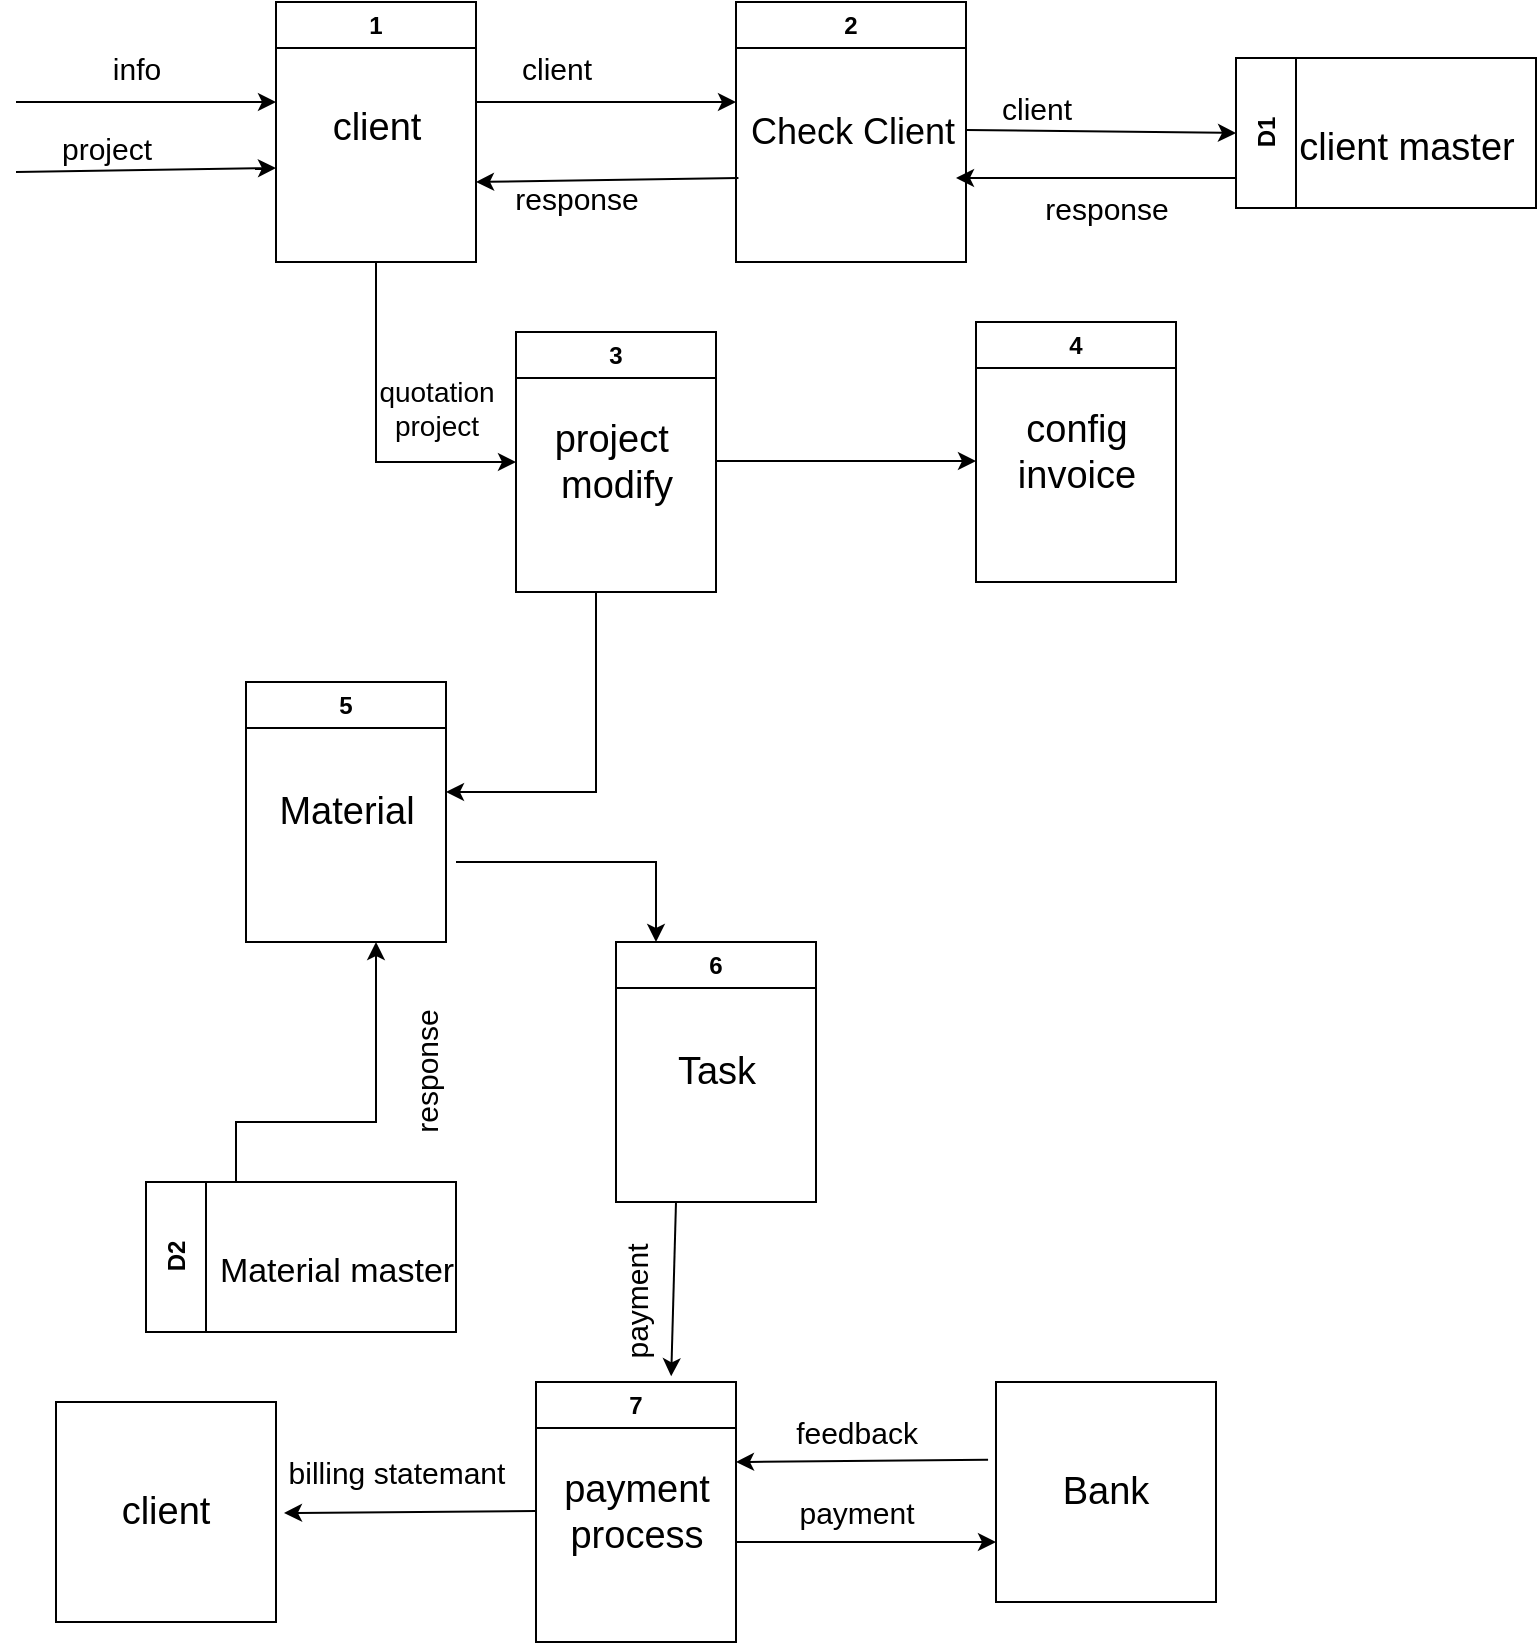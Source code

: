<mxfile version="24.1.0" type="github">
  <diagram name="Page-1" id="6133507b-19e7-1e82-6fc7-422aa6c4b21f">
    <mxGraphModel dx="2150" dy="522" grid="1" gridSize="10" guides="1" tooltips="1" connect="1" arrows="1" fold="1" page="1" pageScale="1" pageWidth="1100" pageHeight="850" background="none" math="0" shadow="0">
      <root>
        <mxCell id="0" />
        <mxCell id="1" parent="0" />
        <mxCell id="ybVXc9mHgJ1Ix1fh8yHk-1" value="1" style="swimlane;whiteSpace=wrap;html=1;" vertex="1" parent="1">
          <mxGeometry x="-930" y="130" width="100" height="130" as="geometry" />
        </mxCell>
        <mxCell id="ybVXc9mHgJ1Ix1fh8yHk-2" value="&lt;font style=&quot;font-size: 19px;&quot;&gt;client&lt;/font&gt;" style="text;html=1;align=center;verticalAlign=middle;resizable=0;points=[];autosize=1;strokeColor=none;fillColor=none;" vertex="1" parent="1">
          <mxGeometry x="-915" y="173" width="70" height="40" as="geometry" />
        </mxCell>
        <mxCell id="ybVXc9mHgJ1Ix1fh8yHk-3" value="" style="endArrow=classic;html=1;rounded=0;" edge="1" parent="1">
          <mxGeometry width="50" height="50" relative="1" as="geometry">
            <mxPoint x="-1060" y="180" as="sourcePoint" />
            <mxPoint x="-930" y="180" as="targetPoint" />
          </mxGeometry>
        </mxCell>
        <mxCell id="ybVXc9mHgJ1Ix1fh8yHk-4" value="" style="endArrow=classic;html=1;rounded=0;entryX=0;entryY=0.25;entryDx=0;entryDy=0;" edge="1" parent="1">
          <mxGeometry width="50" height="50" relative="1" as="geometry">
            <mxPoint x="-1060" y="215" as="sourcePoint" />
            <mxPoint x="-930" y="213" as="targetPoint" />
          </mxGeometry>
        </mxCell>
        <mxCell id="ybVXc9mHgJ1Ix1fh8yHk-9" value="" style="endArrow=classic;html=1;rounded=0;" edge="1" parent="1">
          <mxGeometry width="50" height="50" relative="1" as="geometry">
            <mxPoint x="-830" y="180" as="sourcePoint" />
            <mxPoint x="-700" y="180" as="targetPoint" />
          </mxGeometry>
        </mxCell>
        <mxCell id="ybVXc9mHgJ1Ix1fh8yHk-10" value="" style="endArrow=classic;html=1;rounded=0;exitX=0.067;exitY=1.075;exitDx=0;exitDy=0;exitPerimeter=0;" edge="1" parent="1" source="ybVXc9mHgJ1Ix1fh8yHk-8">
          <mxGeometry width="50" height="50" relative="1" as="geometry">
            <mxPoint x="-830" y="215" as="sourcePoint" />
            <mxPoint x="-830" y="220" as="targetPoint" />
          </mxGeometry>
        </mxCell>
        <mxCell id="ybVXc9mHgJ1Ix1fh8yHk-11" value="2" style="swimlane;whiteSpace=wrap;html=1;" vertex="1" parent="1">
          <mxGeometry x="-700" y="130" width="115" height="130" as="geometry" />
        </mxCell>
        <mxCell id="ybVXc9mHgJ1Ix1fh8yHk-8" value="&lt;font style=&quot;font-size: 18px;&quot;&gt;Check Client&lt;/font&gt;" style="text;html=1;align=center;verticalAlign=middle;resizable=0;points=[];autosize=1;strokeColor=none;fillColor=none;" vertex="1" parent="ybVXc9mHgJ1Ix1fh8yHk-11">
          <mxGeometry x="-7.5" y="45" width="130" height="40" as="geometry" />
        </mxCell>
        <mxCell id="ybVXc9mHgJ1Ix1fh8yHk-13" value="" style="endArrow=classic;html=1;rounded=0;entryX=0;entryY=0.5;entryDx=0;entryDy=0;" edge="1" parent="1" target="ybVXc9mHgJ1Ix1fh8yHk-19">
          <mxGeometry width="50" height="50" relative="1" as="geometry">
            <mxPoint x="-585" y="194" as="sourcePoint" />
            <mxPoint x="-455" y="192" as="targetPoint" />
          </mxGeometry>
        </mxCell>
        <mxCell id="ybVXc9mHgJ1Ix1fh8yHk-19" value="D1" style="swimlane;horizontal=0;whiteSpace=wrap;html=1;startSize=30;" vertex="1" parent="1">
          <mxGeometry x="-450" y="158" width="150" height="75" as="geometry" />
        </mxCell>
        <mxCell id="ybVXc9mHgJ1Ix1fh8yHk-20" value="&lt;font style=&quot;font-size: 19px;&quot;&gt;client master&lt;/font&gt;" style="text;html=1;align=center;verticalAlign=middle;resizable=0;points=[];autosize=1;strokeColor=none;fillColor=none;" vertex="1" parent="ybVXc9mHgJ1Ix1fh8yHk-19">
          <mxGeometry x="20" y="25" width="130" height="40" as="geometry" />
        </mxCell>
        <mxCell id="ybVXc9mHgJ1Ix1fh8yHk-21" value="&lt;font style=&quot;font-size: 15px;&quot;&gt;info&lt;/font&gt;" style="text;html=1;align=center;verticalAlign=middle;resizable=0;points=[];autosize=1;strokeColor=none;fillColor=none;" vertex="1" parent="1">
          <mxGeometry x="-1025" y="148" width="50" height="30" as="geometry" />
        </mxCell>
        <mxCell id="ybVXc9mHgJ1Ix1fh8yHk-22" value="&lt;font style=&quot;font-size: 15px;&quot;&gt;project&lt;/font&gt;" style="text;html=1;align=center;verticalAlign=middle;resizable=0;points=[];autosize=1;strokeColor=none;fillColor=none;" vertex="1" parent="1">
          <mxGeometry x="-1050" y="188" width="70" height="30" as="geometry" />
        </mxCell>
        <mxCell id="ybVXc9mHgJ1Ix1fh8yHk-23" value="&lt;font style=&quot;font-size: 15px;&quot;&gt;client&lt;/font&gt;" style="text;html=1;align=center;verticalAlign=middle;resizable=0;points=[];autosize=1;strokeColor=none;fillColor=none;" vertex="1" parent="1">
          <mxGeometry x="-820" y="148" width="60" height="30" as="geometry" />
        </mxCell>
        <mxCell id="ybVXc9mHgJ1Ix1fh8yHk-24" value="&lt;font style=&quot;font-size: 15px;&quot;&gt;response&lt;/font&gt;" style="text;html=1;align=center;verticalAlign=middle;resizable=0;points=[];autosize=1;strokeColor=none;fillColor=none;" vertex="1" parent="1">
          <mxGeometry x="-825" y="213" width="90" height="30" as="geometry" />
        </mxCell>
        <mxCell id="ybVXc9mHgJ1Ix1fh8yHk-25" value="&lt;font style=&quot;font-size: 15px;&quot;&gt;response&lt;/font&gt;" style="text;html=1;align=center;verticalAlign=middle;resizable=0;points=[];autosize=1;strokeColor=none;fillColor=none;" vertex="1" parent="1">
          <mxGeometry x="-560" y="218" width="90" height="30" as="geometry" />
        </mxCell>
        <mxCell id="ybVXc9mHgJ1Ix1fh8yHk-26" value="" style="endArrow=classic;html=1;rounded=0;exitX=0.067;exitY=1.075;exitDx=0;exitDy=0;exitPerimeter=0;" edge="1" parent="1">
          <mxGeometry width="50" height="50" relative="1" as="geometry">
            <mxPoint x="-450" y="218" as="sourcePoint" />
            <mxPoint x="-590" y="218" as="targetPoint" />
          </mxGeometry>
        </mxCell>
        <mxCell id="ybVXc9mHgJ1Ix1fh8yHk-27" value="&lt;font style=&quot;font-size: 15px;&quot;&gt;client&lt;/font&gt;" style="text;html=1;align=center;verticalAlign=middle;resizable=0;points=[];autosize=1;strokeColor=none;fillColor=none;" vertex="1" parent="1">
          <mxGeometry x="-580" y="168" width="60" height="30" as="geometry" />
        </mxCell>
        <mxCell id="ybVXc9mHgJ1Ix1fh8yHk-28" value="" style="endArrow=classic;html=1;rounded=0;exitX=0.5;exitY=1;exitDx=0;exitDy=0;" edge="1" parent="1" source="ybVXc9mHgJ1Ix1fh8yHk-1">
          <mxGeometry width="50" height="50" relative="1" as="geometry">
            <mxPoint x="-860" y="350" as="sourcePoint" />
            <mxPoint x="-810" y="360" as="targetPoint" />
            <Array as="points">
              <mxPoint x="-880" y="360" />
            </Array>
          </mxGeometry>
        </mxCell>
        <mxCell id="ybVXc9mHgJ1Ix1fh8yHk-29" value="3" style="swimlane;whiteSpace=wrap;html=1;" vertex="1" parent="1">
          <mxGeometry x="-810" y="295" width="100" height="130" as="geometry" />
        </mxCell>
        <mxCell id="ybVXc9mHgJ1Ix1fh8yHk-30" value="&lt;font style=&quot;font-size: 19px;&quot;&gt;project&amp;nbsp;&lt;/font&gt;&lt;div&gt;&lt;font style=&quot;font-size: 19px;&quot;&gt;modi&lt;/font&gt;&lt;span style=&quot;background-color: initial; font-size: 19px;&quot;&gt;fy&lt;/span&gt;&lt;/div&gt;" style="text;html=1;align=center;verticalAlign=middle;resizable=0;points=[];autosize=1;strokeColor=none;fillColor=none;" vertex="1" parent="ybVXc9mHgJ1Ix1fh8yHk-29">
          <mxGeometry x="5" y="35" width="90" height="60" as="geometry" />
        </mxCell>
        <mxCell id="ybVXc9mHgJ1Ix1fh8yHk-31" value="&lt;font style=&quot;font-size: 14px;&quot;&gt;quotation&lt;/font&gt;&lt;div style=&quot;font-size: 14px;&quot;&gt;&lt;font style=&quot;font-size: 14px;&quot;&gt;project&lt;/font&gt;&lt;/div&gt;" style="text;html=1;align=center;verticalAlign=middle;resizable=0;points=[];autosize=1;strokeColor=none;fillColor=none;" vertex="1" parent="1">
          <mxGeometry x="-890" y="308" width="80" height="50" as="geometry" />
        </mxCell>
        <mxCell id="ybVXc9mHgJ1Ix1fh8yHk-32" value="" style="endArrow=classic;html=1;rounded=0;" edge="1" parent="1">
          <mxGeometry width="50" height="50" relative="1" as="geometry">
            <mxPoint x="-710" y="359.5" as="sourcePoint" />
            <mxPoint x="-580" y="359.5" as="targetPoint" />
          </mxGeometry>
        </mxCell>
        <mxCell id="ybVXc9mHgJ1Ix1fh8yHk-34" value="4" style="swimlane;whiteSpace=wrap;html=1;" vertex="1" parent="1">
          <mxGeometry x="-580" y="290" width="100" height="130" as="geometry" />
        </mxCell>
        <mxCell id="ybVXc9mHgJ1Ix1fh8yHk-35" value="&lt;div&gt;&lt;font style=&quot;font-size: 19px;&quot;&gt;config&lt;/font&gt;&lt;/div&gt;&lt;div&gt;&lt;span style=&quot;font-size: 19px;&quot;&gt;invoice&lt;/span&gt;&lt;/div&gt;" style="text;html=1;align=center;verticalAlign=middle;resizable=0;points=[];autosize=1;strokeColor=none;fillColor=none;" vertex="1" parent="ybVXc9mHgJ1Ix1fh8yHk-34">
          <mxGeometry x="10" y="35" width="80" height="60" as="geometry" />
        </mxCell>
        <mxCell id="ybVXc9mHgJ1Ix1fh8yHk-36" value="" style="endArrow=classic;html=1;rounded=0;exitX=0.5;exitY=1;exitDx=0;exitDy=0;" edge="1" parent="1">
          <mxGeometry width="50" height="50" relative="1" as="geometry">
            <mxPoint x="-770" y="425" as="sourcePoint" />
            <mxPoint x="-845" y="525" as="targetPoint" />
            <Array as="points">
              <mxPoint x="-770" y="525" />
            </Array>
          </mxGeometry>
        </mxCell>
        <mxCell id="ybVXc9mHgJ1Ix1fh8yHk-37" value="5" style="swimlane;whiteSpace=wrap;html=1;" vertex="1" parent="1">
          <mxGeometry x="-945" y="470" width="100" height="130" as="geometry" />
        </mxCell>
        <mxCell id="ybVXc9mHgJ1Ix1fh8yHk-38" value="&lt;div&gt;&lt;span style=&quot;font-size: 19px;&quot;&gt;Material&lt;/span&gt;&lt;/div&gt;" style="text;html=1;align=center;verticalAlign=middle;resizable=0;points=[];autosize=1;strokeColor=none;fillColor=none;" vertex="1" parent="ybVXc9mHgJ1Ix1fh8yHk-37">
          <mxGeometry x="5" y="45" width="90" height="40" as="geometry" />
        </mxCell>
        <mxCell id="ybVXc9mHgJ1Ix1fh8yHk-39" value="" style="endArrow=classic;html=1;rounded=0;" edge="1" parent="1">
          <mxGeometry width="50" height="50" relative="1" as="geometry">
            <mxPoint x="-840" y="560" as="sourcePoint" />
            <mxPoint x="-740" y="600" as="targetPoint" />
            <Array as="points">
              <mxPoint x="-740" y="560" />
            </Array>
          </mxGeometry>
        </mxCell>
        <mxCell id="ybVXc9mHgJ1Ix1fh8yHk-40" value="6" style="swimlane;whiteSpace=wrap;html=1;" vertex="1" parent="1">
          <mxGeometry x="-760" y="600" width="100" height="130" as="geometry" />
        </mxCell>
        <mxCell id="ybVXc9mHgJ1Ix1fh8yHk-41" value="&lt;div&gt;&lt;span style=&quot;font-size: 19px;&quot;&gt;Task&lt;/span&gt;&lt;/div&gt;" style="text;html=1;align=center;verticalAlign=middle;resizable=0;points=[];autosize=1;strokeColor=none;fillColor=none;" vertex="1" parent="ybVXc9mHgJ1Ix1fh8yHk-40">
          <mxGeometry x="20" y="45" width="60" height="40" as="geometry" />
        </mxCell>
        <mxCell id="ybVXc9mHgJ1Ix1fh8yHk-42" value="" style="endArrow=classic;html=1;rounded=0;" edge="1" parent="1">
          <mxGeometry width="50" height="50" relative="1" as="geometry">
            <mxPoint x="-950" y="720" as="sourcePoint" />
            <mxPoint x="-880" y="600" as="targetPoint" />
            <Array as="points">
              <mxPoint x="-950" y="690" />
              <mxPoint x="-880" y="690" />
            </Array>
          </mxGeometry>
        </mxCell>
        <mxCell id="ybVXc9mHgJ1Ix1fh8yHk-43" value="D2" style="swimlane;horizontal=0;whiteSpace=wrap;html=1;startSize=30;" vertex="1" parent="1">
          <mxGeometry x="-995" y="720" width="155" height="75" as="geometry" />
        </mxCell>
        <mxCell id="ybVXc9mHgJ1Ix1fh8yHk-44" value="&lt;font style=&quot;font-size: 17px;&quot;&gt;Material master&lt;/font&gt;" style="text;html=1;align=center;verticalAlign=middle;resizable=0;points=[];autosize=1;strokeColor=none;fillColor=none;" vertex="1" parent="ybVXc9mHgJ1Ix1fh8yHk-43">
          <mxGeometry x="25" y="30" width="140" height="30" as="geometry" />
        </mxCell>
        <mxCell id="ybVXc9mHgJ1Ix1fh8yHk-47" value="7" style="swimlane;whiteSpace=wrap;html=1;startSize=23;" vertex="1" parent="1">
          <mxGeometry x="-800" y="820" width="100" height="130" as="geometry" />
        </mxCell>
        <mxCell id="ybVXc9mHgJ1Ix1fh8yHk-48" value="&lt;div&gt;&lt;span style=&quot;font-size: 19px;&quot;&gt;payment&lt;/span&gt;&lt;/div&gt;&lt;div&gt;&lt;span style=&quot;font-size: 19px;&quot;&gt;process&lt;/span&gt;&lt;/div&gt;" style="text;html=1;align=center;verticalAlign=middle;resizable=0;points=[];autosize=1;strokeColor=none;fillColor=none;" vertex="1" parent="ybVXc9mHgJ1Ix1fh8yHk-47">
          <mxGeometry y="35" width="100" height="60" as="geometry" />
        </mxCell>
        <mxCell id="ybVXc9mHgJ1Ix1fh8yHk-49" value="" style="endArrow=classic;html=1;rounded=0;entryX=0.676;entryY=-0.022;entryDx=0;entryDy=0;entryPerimeter=0;" edge="1" parent="1" target="ybVXc9mHgJ1Ix1fh8yHk-47">
          <mxGeometry width="50" height="50" relative="1" as="geometry">
            <mxPoint x="-730" y="730" as="sourcePoint" />
            <mxPoint x="-690" y="800" as="targetPoint" />
            <Array as="points" />
          </mxGeometry>
        </mxCell>
        <mxCell id="ybVXc9mHgJ1Ix1fh8yHk-50" value="&lt;font style=&quot;font-size: 15px;&quot;&gt;payment&lt;/font&gt;" style="text;html=1;align=center;verticalAlign=middle;resizable=0;points=[];autosize=1;strokeColor=none;fillColor=none;rotation=270;" vertex="1" parent="1">
          <mxGeometry x="-790" y="765" width="80" height="30" as="geometry" />
        </mxCell>
        <mxCell id="ybVXc9mHgJ1Ix1fh8yHk-51" value="" style="endArrow=classic;html=1;rounded=0;exitX=-0.036;exitY=0.353;exitDx=0;exitDy=0;exitPerimeter=0;" edge="1" parent="1" source="ybVXc9mHgJ1Ix1fh8yHk-53">
          <mxGeometry width="50" height="50" relative="1" as="geometry">
            <mxPoint x="-580" y="860" as="sourcePoint" />
            <mxPoint x="-700" y="860" as="targetPoint" />
            <Array as="points" />
          </mxGeometry>
        </mxCell>
        <mxCell id="ybVXc9mHgJ1Ix1fh8yHk-52" value="" style="endArrow=classic;html=1;rounded=0;" edge="1" parent="1">
          <mxGeometry width="50" height="50" relative="1" as="geometry">
            <mxPoint x="-700" y="900" as="sourcePoint" />
            <mxPoint x="-570" y="900" as="targetPoint" />
            <Array as="points" />
          </mxGeometry>
        </mxCell>
        <mxCell id="ybVXc9mHgJ1Ix1fh8yHk-53" value="&lt;font style=&quot;font-size: 19px;&quot;&gt;Bank&lt;/font&gt;" style="whiteSpace=wrap;html=1;aspect=fixed;" vertex="1" parent="1">
          <mxGeometry x="-570" y="820" width="110" height="110" as="geometry" />
        </mxCell>
        <mxCell id="ybVXc9mHgJ1Ix1fh8yHk-54" value="&lt;font style=&quot;font-size: 15px;&quot;&gt;payment&lt;/font&gt;" style="text;html=1;align=center;verticalAlign=middle;resizable=0;points=[];autosize=1;strokeColor=none;fillColor=none;rotation=0;" vertex="1" parent="1">
          <mxGeometry x="-680" y="870" width="80" height="30" as="geometry" />
        </mxCell>
        <mxCell id="ybVXc9mHgJ1Ix1fh8yHk-55" value="&lt;font style=&quot;font-size: 15px;&quot;&gt;feedback&lt;/font&gt;" style="text;html=1;align=center;verticalAlign=middle;resizable=0;points=[];autosize=1;strokeColor=none;fillColor=none;" vertex="1" parent="1">
          <mxGeometry x="-680" y="830" width="80" height="30" as="geometry" />
        </mxCell>
        <mxCell id="ybVXc9mHgJ1Ix1fh8yHk-56" value="&lt;font style=&quot;font-size: 15px;&quot;&gt;response&lt;/font&gt;" style="text;html=1;align=center;verticalAlign=middle;resizable=0;points=[];autosize=1;strokeColor=none;fillColor=none;rotation=270;" vertex="1" parent="1">
          <mxGeometry x="-900" y="650" width="90" height="30" as="geometry" />
        </mxCell>
        <mxCell id="ybVXc9mHgJ1Ix1fh8yHk-59" value="&lt;font style=&quot;font-size: 15px;&quot;&gt;billing statemant&lt;/font&gt;" style="text;html=1;align=center;verticalAlign=middle;resizable=0;points=[];autosize=1;strokeColor=none;fillColor=none;" vertex="1" parent="1">
          <mxGeometry x="-935" y="850" width="130" height="30" as="geometry" />
        </mxCell>
        <mxCell id="ybVXc9mHgJ1Ix1fh8yHk-60" value="" style="endArrow=classic;html=1;rounded=0;exitX=-0.036;exitY=0.353;exitDx=0;exitDy=0;exitPerimeter=0;" edge="1" parent="1">
          <mxGeometry width="50" height="50" relative="1" as="geometry">
            <mxPoint x="-800" y="884.5" as="sourcePoint" />
            <mxPoint x="-926" y="885.5" as="targetPoint" />
            <Array as="points" />
          </mxGeometry>
        </mxCell>
        <mxCell id="ybVXc9mHgJ1Ix1fh8yHk-61" value="&lt;font style=&quot;font-size: 19px;&quot;&gt;client&lt;/font&gt;" style="whiteSpace=wrap;html=1;aspect=fixed;" vertex="1" parent="1">
          <mxGeometry x="-1040" y="830" width="110" height="110" as="geometry" />
        </mxCell>
      </root>
    </mxGraphModel>
  </diagram>
</mxfile>
